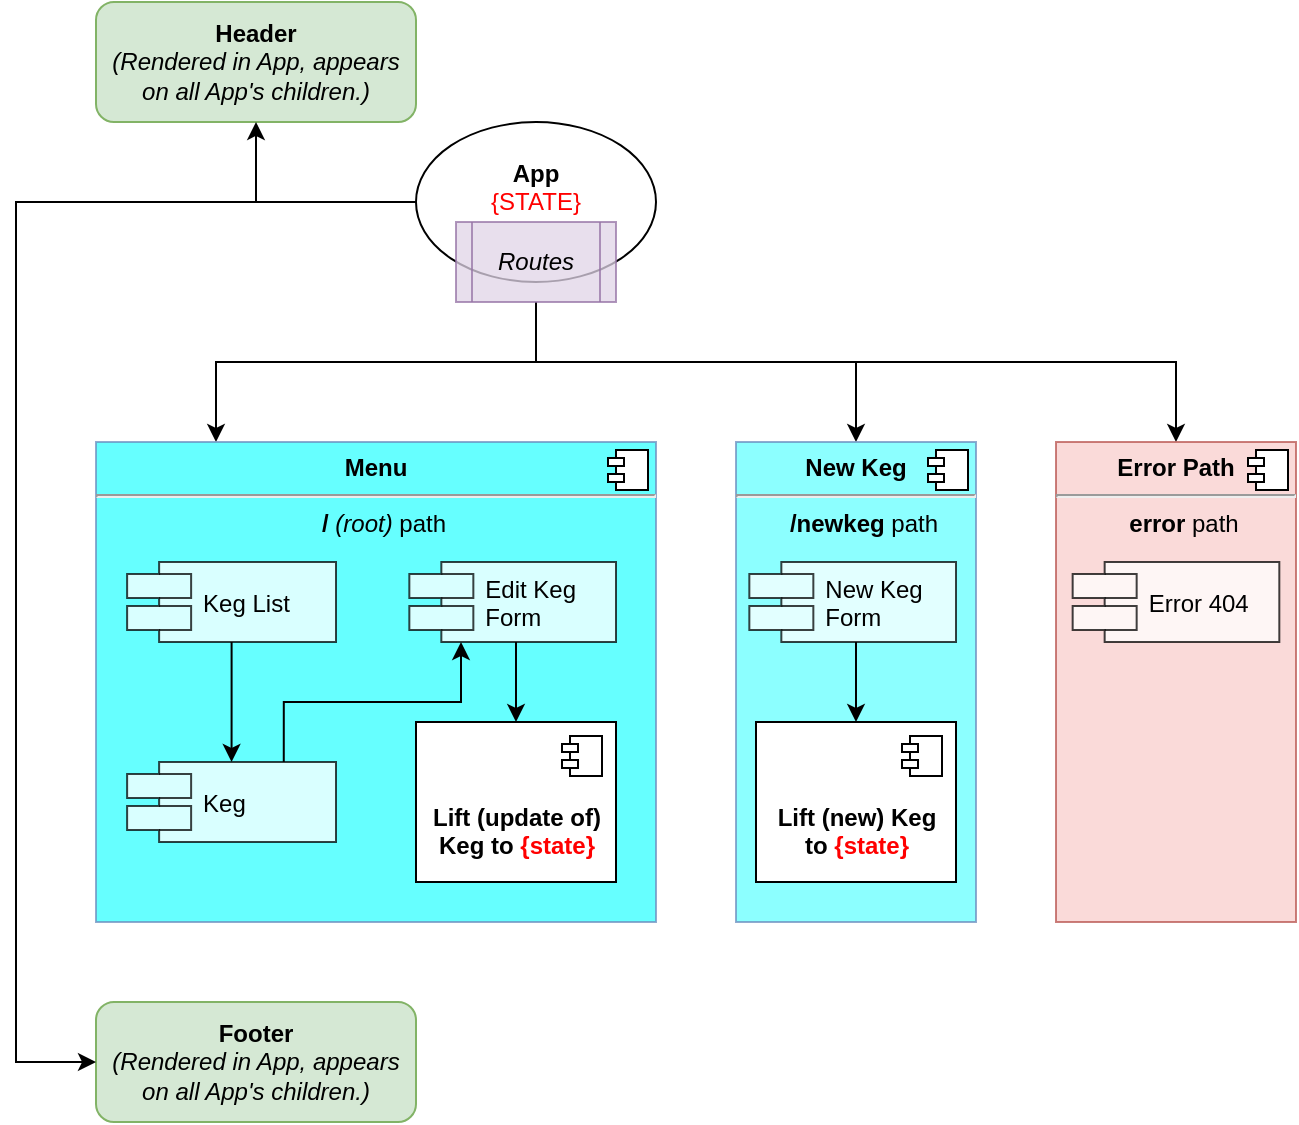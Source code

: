 <mxfile version="12.7.3" type="device"><diagram id="Iy1kxiTTVdpkGeOepYIs" name="Page-1"><mxGraphModel dx="1426" dy="783" grid="1" gridSize="10" guides="1" tooltips="1" connect="1" arrows="1" fold="1" page="1" pageScale="1" pageWidth="850" pageHeight="1100" math="0" shadow="0"><root><mxCell id="0"/><mxCell id="1" parent="0"/><mxCell id="jZL21KtICNRhu5KorKRC-1" value="&lt;div&gt;&lt;b&gt;Header&lt;/b&gt;&lt;/div&gt;&lt;div&gt;&lt;i&gt;(Rendered in App, appears on all App's children.)&lt;/i&gt;&lt;/div&gt;" style="rounded=1;whiteSpace=wrap;html=1;fillColor=#d5e8d4;strokeColor=#82b366;" parent="1" vertex="1"><mxGeometry x="120" y="80" width="160" height="60" as="geometry"/></mxCell><mxCell id="jZL21KtICNRhu5KorKRC-2" value="&lt;div&gt;&lt;b&gt;Footer&lt;/b&gt;&lt;/div&gt;&lt;div&gt;&lt;i&gt;(Rendered in App, appears on all App's children.)&lt;/i&gt;&lt;br&gt;&lt;/div&gt;" style="rounded=1;whiteSpace=wrap;html=1;fillColor=#d5e8d4;strokeColor=#82b366;" parent="1" vertex="1"><mxGeometry x="120" y="580" width="160" height="60" as="geometry"/></mxCell><mxCell id="jZL21KtICNRhu5KorKRC-27" value="" style="edgeStyle=orthogonalEdgeStyle;rounded=0;orthogonalLoop=1;jettySize=auto;html=1;" parent="1" source="jZL21KtICNRhu5KorKRC-3" target="jZL21KtICNRhu5KorKRC-1" edge="1"><mxGeometry relative="1" as="geometry"><mxPoint x="400" y="180" as="targetPoint"/><Array as="points"><mxPoint x="200" y="180"/></Array></mxGeometry></mxCell><mxCell id="jZL21KtICNRhu5KorKRC-28" value="" style="edgeStyle=orthogonalEdgeStyle;rounded=0;orthogonalLoop=1;jettySize=auto;html=1;entryX=0;entryY=0.5;entryDx=0;entryDy=0;exitX=0;exitY=0.5;exitDx=0;exitDy=0;" parent="1" source="jZL21KtICNRhu5KorKRC-3" target="jZL21KtICNRhu5KorKRC-2" edge="1"><mxGeometry relative="1" as="geometry"><mxPoint x="260" y="60" as="targetPoint"/><Array as="points"><mxPoint x="80" y="180"/><mxPoint x="80" y="610"/></Array></mxGeometry></mxCell><mxCell id="jZL21KtICNRhu5KorKRC-3" value="&lt;div&gt;&lt;b&gt;App&lt;/b&gt; &lt;br&gt;&lt;/div&gt;&lt;div&gt;&lt;font color=&quot;#FF0000&quot;&gt;{STATE}&lt;/font&gt;&lt;/div&gt;&lt;div&gt;&lt;br&gt;&lt;/div&gt;" style="ellipse;whiteSpace=wrap;html=1;" parent="1" vertex="1"><mxGeometry x="280" y="140" width="120" height="80" as="geometry"/></mxCell><mxCell id="jZL21KtICNRhu5KorKRC-22" value="" style="edgeStyle=orthogonalEdgeStyle;rounded=0;orthogonalLoop=1;jettySize=auto;html=1;exitX=0.5;exitY=1;exitDx=0;exitDy=0;" parent="1" source="jZL21KtICNRhu5KorKRC-4" target="jZL21KtICNRhu5KorKRC-6" edge="1"><mxGeometry relative="1" as="geometry"><Array as="points"><mxPoint x="340" y="260"/><mxPoint x="180" y="260"/></Array></mxGeometry></mxCell><mxCell id="jZL21KtICNRhu5KorKRC-50" style="edgeStyle=orthogonalEdgeStyle;rounded=0;orthogonalLoop=1;jettySize=auto;html=1;exitX=0.5;exitY=1;exitDx=0;exitDy=0;" parent="1" source="jZL21KtICNRhu5KorKRC-4" target="jZL21KtICNRhu5KorKRC-34" edge="1"><mxGeometry relative="1" as="geometry"><Array as="points"><mxPoint x="340" y="260"/><mxPoint x="500" y="260"/></Array></mxGeometry></mxCell><mxCell id="jZL21KtICNRhu5KorKRC-52" style="edgeStyle=orthogonalEdgeStyle;rounded=0;orthogonalLoop=1;jettySize=auto;html=1;exitX=0.5;exitY=1;exitDx=0;exitDy=0;" parent="1" source="jZL21KtICNRhu5KorKRC-4" target="jZL21KtICNRhu5KorKRC-39" edge="1"><mxGeometry relative="1" as="geometry"><Array as="points"><mxPoint x="340" y="260"/><mxPoint x="660" y="260"/></Array></mxGeometry></mxCell><mxCell id="jZL21KtICNRhu5KorKRC-4" value="&lt;i&gt;Routes&lt;/i&gt;" style="shape=process;whiteSpace=wrap;html=1;backgroundOutline=1;fillColor=#e1d5e7;strokeColor=#9673a6;opacity=75;" parent="1" vertex="1"><mxGeometry x="300" y="190" width="80" height="40" as="geometry"/></mxCell><mxCell id="jZL21KtICNRhu5KorKRC-6" value="&lt;p style=&quot;margin: 0px ; margin-top: 6px ; text-align: center&quot;&gt;&lt;b&gt;Menu&lt;/b&gt;&lt;/p&gt;&lt;hr&gt;&lt;p style=&quot;margin: 0px ; margin-left: 8px&quot; align=&quot;center&quot;&gt;&lt;b&gt;/&lt;/b&gt; &lt;i&gt;(root)&lt;/i&gt; path&lt;/p&gt;" style="align=left;overflow=fill;html=1;opacity=75;fillColor=#33FFFF;strokeColor=#6c8ebf;" parent="1" vertex="1"><mxGeometry x="120" y="300" width="280" height="240" as="geometry"/></mxCell><mxCell id="jZL21KtICNRhu5KorKRC-7" value="" style="shape=component;jettyWidth=8;jettyHeight=4;" parent="jZL21KtICNRhu5KorKRC-6" vertex="1"><mxGeometry x="1" width="20" height="20" relative="1" as="geometry"><mxPoint x="-24" y="4" as="offset"/></mxGeometry></mxCell><mxCell id="jZL21KtICNRhu5KorKRC-8" value="Keg List" style="shape=component;align=left;spacingLeft=36;opacity=75;" parent="jZL21KtICNRhu5KorKRC-6" vertex="1"><mxGeometry x="15.56" y="60" width="104.44" height="40" as="geometry"/></mxCell><mxCell id="deTn8g6JyafK3UYlPO5z-5" value="" style="edgeStyle=orthogonalEdgeStyle;rounded=0;orthogonalLoop=1;jettySize=auto;html=1;exitX=0.75;exitY=0;exitDx=0;exitDy=0;entryX=0.25;entryY=1;entryDx=0;entryDy=0;" edge="1" parent="jZL21KtICNRhu5KorKRC-6" source="jZL21KtICNRhu5KorKRC-9" target="deTn8g6JyafK3UYlPO5z-10"><mxGeometry relative="1" as="geometry"/></mxCell><mxCell id="jZL21KtICNRhu5KorKRC-9" value="Keg" style="shape=component;align=left;spacingLeft=36;opacity=75;" parent="jZL21KtICNRhu5KorKRC-6" vertex="1"><mxGeometry x="15.56" y="160" width="104.44" height="40" as="geometry"/></mxCell><mxCell id="jZL21KtICNRhu5KorKRC-24" value="" style="edgeStyle=orthogonalEdgeStyle;rounded=0;orthogonalLoop=1;jettySize=auto;html=1;entryX=0.5;entryY=0;entryDx=0;entryDy=0;" parent="jZL21KtICNRhu5KorKRC-6" source="jZL21KtICNRhu5KorKRC-8" target="jZL21KtICNRhu5KorKRC-9" edge="1"><mxGeometry relative="1" as="geometry"><mxPoint x="108.5" y="140" as="targetPoint"/></mxGeometry></mxCell><mxCell id="deTn8g6JyafK3UYlPO5z-3" value="&lt;div&gt;&lt;br&gt;&lt;/div&gt;&lt;div&gt;&lt;br&gt;&lt;/div&gt;&lt;div&gt;&lt;b&gt;Lift (update of)&lt;/b&gt;&lt;/div&gt;&lt;div&gt;&lt;b&gt; Keg to &lt;font color=&quot;#ff0000&quot;&gt;{state}&lt;/font&gt;&lt;/b&gt;&lt;/div&gt;" style="html=1;" vertex="1" parent="jZL21KtICNRhu5KorKRC-6"><mxGeometry x="160" y="140" width="100" height="80" as="geometry"/></mxCell><mxCell id="deTn8g6JyafK3UYlPO5z-4" value="" style="shape=component;jettyWidth=8;jettyHeight=4;" vertex="1" parent="deTn8g6JyafK3UYlPO5z-3"><mxGeometry x="1" width="20" height="20" relative="1" as="geometry"><mxPoint x="-27" y="7" as="offset"/></mxGeometry></mxCell><mxCell id="deTn8g6JyafK3UYlPO5z-11" value="" style="edgeStyle=orthogonalEdgeStyle;rounded=0;orthogonalLoop=1;jettySize=auto;html=1;" edge="1" parent="jZL21KtICNRhu5KorKRC-6" source="deTn8g6JyafK3UYlPO5z-10" target="deTn8g6JyafK3UYlPO5z-3"><mxGeometry relative="1" as="geometry"><Array as="points"><mxPoint x="210" y="110"/><mxPoint x="210" y="110"/></Array></mxGeometry></mxCell><mxCell id="deTn8g6JyafK3UYlPO5z-10" value="Edit Keg &#xA;Form" style="shape=component;align=left;spacingLeft=36;opacity=75;" vertex="1" parent="jZL21KtICNRhu5KorKRC-6"><mxGeometry x="156.67" y="60" width="103.33" height="40" as="geometry"/></mxCell><mxCell id="jZL21KtICNRhu5KorKRC-12" style="edgeStyle=orthogonalEdgeStyle;rounded=0;orthogonalLoop=1;jettySize=auto;html=1;exitX=0.5;exitY=1;exitDx=0;exitDy=0;" parent="1" source="jZL21KtICNRhu5KorKRC-6" target="jZL21KtICNRhu5KorKRC-6" edge="1"><mxGeometry relative="1" as="geometry"/></mxCell><mxCell id="jZL21KtICNRhu5KorKRC-34" value="&lt;p style=&quot;margin: 0px ; margin-top: 6px ; text-align: center&quot;&gt;&lt;b&gt;New Keg&lt;br&gt;&lt;/b&gt;&lt;/p&gt;&lt;hr&gt;&lt;p style=&quot;margin: 0px ; margin-left: 8px&quot; align=&quot;center&quot;&gt;&lt;b&gt;/newkeg&lt;/b&gt; path&lt;/p&gt;" style="align=left;overflow=fill;html=1;opacity=75;fillColor=#66FFFF;strokeColor=#6c8ebf;" parent="1" vertex="1"><mxGeometry x="440" y="300" width="120" height="240" as="geometry"/></mxCell><mxCell id="jZL21KtICNRhu5KorKRC-35" value="" style="shape=component;jettyWidth=8;jettyHeight=4;" parent="jZL21KtICNRhu5KorKRC-34" vertex="1"><mxGeometry x="1" width="20" height="20" relative="1" as="geometry"><mxPoint x="-24" y="4" as="offset"/></mxGeometry></mxCell><mxCell id="deTn8g6JyafK3UYlPO5z-9" value="" style="edgeStyle=orthogonalEdgeStyle;rounded=0;orthogonalLoop=1;jettySize=auto;html=1;" edge="1" parent="jZL21KtICNRhu5KorKRC-34" source="jZL21KtICNRhu5KorKRC-36" target="deTn8g6JyafK3UYlPO5z-1"><mxGeometry relative="1" as="geometry"><Array as="points"><mxPoint x="60" y="130"/><mxPoint x="60" y="130"/></Array></mxGeometry></mxCell><mxCell id="jZL21KtICNRhu5KorKRC-36" value="New Keg &#xA;Form" style="shape=component;align=left;spacingLeft=36;opacity=75;" parent="jZL21KtICNRhu5KorKRC-34" vertex="1"><mxGeometry x="6.67" y="60" width="103.33" height="40" as="geometry"/></mxCell><mxCell id="deTn8g6JyafK3UYlPO5z-1" value="&lt;div&gt;&lt;br&gt;&lt;/div&gt;&lt;div&gt;&lt;br&gt;&lt;/div&gt;&lt;div&gt;&lt;b&gt;Lift (new) Keg&lt;/b&gt;&lt;/div&gt;&lt;div&gt;&lt;b&gt;to &lt;font color=&quot;#ff0000&quot;&gt;{state}&lt;/font&gt;&lt;/b&gt;&lt;/div&gt;" style="html=1;" vertex="1" parent="jZL21KtICNRhu5KorKRC-34"><mxGeometry x="10" y="140" width="100" height="80" as="geometry"/></mxCell><mxCell id="deTn8g6JyafK3UYlPO5z-2" value="" style="shape=component;jettyWidth=8;jettyHeight=4;" vertex="1" parent="deTn8g6JyafK3UYlPO5z-1"><mxGeometry x="1" width="20" height="20" relative="1" as="geometry"><mxPoint x="-27" y="7" as="offset"/></mxGeometry></mxCell><mxCell id="jZL21KtICNRhu5KorKRC-39" value="&lt;p style=&quot;margin: 0px ; margin-top: 6px ; text-align: center&quot;&gt;&lt;b&gt;Error Path&lt;br&gt;&lt;/b&gt;&lt;/p&gt;&lt;hr&gt;&lt;p style=&quot;margin: 0px ; margin-left: 8px&quot; align=&quot;center&quot;&gt;&lt;b&gt;error&lt;/b&gt; path&lt;/p&gt;" style="align=left;overflow=fill;html=1;opacity=75;fillColor=#f8cecc;strokeColor=#b85450;" parent="1" vertex="1"><mxGeometry x="600" y="300" width="120" height="240" as="geometry"/></mxCell><mxCell id="jZL21KtICNRhu5KorKRC-40" value="" style="shape=component;jettyWidth=8;jettyHeight=4;" parent="jZL21KtICNRhu5KorKRC-39" vertex="1"><mxGeometry x="1" width="20" height="20" relative="1" as="geometry"><mxPoint x="-24" y="4" as="offset"/></mxGeometry></mxCell><mxCell id="jZL21KtICNRhu5KorKRC-41" value="Error 404" style="shape=component;align=left;spacingLeft=36;opacity=75;" parent="jZL21KtICNRhu5KorKRC-39" vertex="1"><mxGeometry x="8.33" y="60" width="103.33" height="40" as="geometry"/></mxCell></root></mxGraphModel></diagram></mxfile>